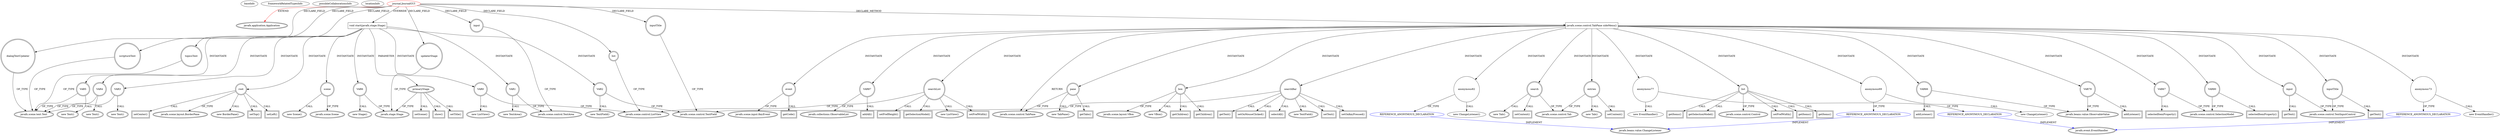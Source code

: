 digraph {
baseInfo[graphId=2926,category="extension_graph",isAnonymous=false,possibleRelation=true]
frameworkRelatedTypesInfo[0="javafx.application.Application"]
possibleCollaborationsInfo[0="2926~CLIENT_METHOD_DECLARATION-INSTANTIATION-~javafx.application.Application ~javafx.beans.value.ChangeListener ~false~true",1="2926~CLIENT_METHOD_DECLARATION-INSTANTIATION-~javafx.application.Application ~javafx.event.EventHandler ~false~true"]
locationInfo[projectName="hibbards011-JournalRepository",filePath="/hibbards011-JournalRepository/JournalRepository-master/src/journal/JournalGUI.java",contextSignature="JournalGUI",graphId="2926"]
0[label="journal.JournalGUI",vertexType="ROOT_CLIENT_CLASS_DECLARATION",isFrameworkType=false,color=red]
1[label="javafx.application.Application",vertexType="FRAMEWORK_CLASS_TYPE",isFrameworkType=true,peripheries=2]
2[label="dialogTextUpdater",vertexType="FIELD_DECLARATION",isFrameworkType=true,peripheries=2,shape=circle]
3[label="javafx.scene.text.Text",vertexType="FRAMEWORK_CLASS_TYPE",isFrameworkType=true,peripheries=2]
4[label="input",vertexType="FIELD_DECLARATION",isFrameworkType=true,peripheries=2,shape=circle]
5[label="javafx.scene.control.TextArea",vertexType="FRAMEWORK_CLASS_TYPE",isFrameworkType=true,peripheries=2]
6[label="inputTitle",vertexType="FIELD_DECLARATION",isFrameworkType=true,peripheries=2,shape=circle]
7[label="javafx.scene.control.TextField",vertexType="FRAMEWORK_CLASS_TYPE",isFrameworkType=true,peripheries=2]
8[label="list",vertexType="FIELD_DECLARATION",isFrameworkType=true,peripheries=2,shape=circle]
9[label="javafx.scene.control.ListView",vertexType="FRAMEWORK_CLASS_TYPE",isFrameworkType=true,peripheries=2]
10[label="scriptureText",vertexType="FIELD_DECLARATION",isFrameworkType=true,peripheries=2,shape=circle]
12[label="topicsText",vertexType="FIELD_DECLARATION",isFrameworkType=true,peripheries=2,shape=circle]
14[label="updaterStage",vertexType="FIELD_DECLARATION",isFrameworkType=true,peripheries=2,shape=circle]
15[label="javafx.stage.Stage",vertexType="FRAMEWORK_CLASS_TYPE",isFrameworkType=true,peripheries=2]
16[label="void start(javafx.stage.Stage)",vertexType="OVERRIDING_METHOD_DECLARATION",isFrameworkType=false,shape=box]
17[label="primaryStage",vertexType="PARAMETER_DECLARATION",isFrameworkType=true,peripheries=2]
20[label="VAR0",vertexType="VARIABLE_EXPRESION",isFrameworkType=true,peripheries=2,shape=circle]
19[label="new ListView()",vertexType="CONSTRUCTOR_CALL",isFrameworkType=true,peripheries=2]
23[label="VAR1",vertexType="VARIABLE_EXPRESION",isFrameworkType=true,peripheries=2,shape=circle]
22[label="new TextArea()",vertexType="CONSTRUCTOR_CALL",isFrameworkType=true,peripheries=2]
26[label="VAR2",vertexType="VARIABLE_EXPRESION",isFrameworkType=true,peripheries=2,shape=circle]
25[label="new TextField()",vertexType="CONSTRUCTOR_CALL",isFrameworkType=true,peripheries=2]
29[label="VAR3",vertexType="VARIABLE_EXPRESION",isFrameworkType=true,peripheries=2,shape=circle]
28[label="new Text()",vertexType="CONSTRUCTOR_CALL",isFrameworkType=true,peripheries=2]
32[label="VAR4",vertexType="VARIABLE_EXPRESION",isFrameworkType=true,peripheries=2,shape=circle]
31[label="new Text()",vertexType="CONSTRUCTOR_CALL",isFrameworkType=true,peripheries=2]
35[label="VAR5",vertexType="VARIABLE_EXPRESION",isFrameworkType=true,peripheries=2,shape=circle]
34[label="new Text()",vertexType="CONSTRUCTOR_CALL",isFrameworkType=true,peripheries=2]
38[label="VAR6",vertexType="VARIABLE_EXPRESION",isFrameworkType=true,peripheries=2,shape=circle]
37[label="new Stage()",vertexType="CONSTRUCTOR_CALL",isFrameworkType=true,peripheries=2]
41[label="setTitle()",vertexType="INSIDE_CALL",isFrameworkType=true,peripheries=2,shape=box]
43[label="root",vertexType="VARIABLE_EXPRESION",isFrameworkType=true,peripheries=2,shape=circle]
44[label="javafx.scene.layout.BorderPane",vertexType="FRAMEWORK_CLASS_TYPE",isFrameworkType=true,peripheries=2]
42[label="new BorderPane()",vertexType="CONSTRUCTOR_CALL",isFrameworkType=true,peripheries=2]
46[label="setTop()",vertexType="INSIDE_CALL",isFrameworkType=true,peripheries=2,shape=box]
48[label="setLeft()",vertexType="INSIDE_CALL",isFrameworkType=true,peripheries=2,shape=box]
50[label="setCenter()",vertexType="INSIDE_CALL",isFrameworkType=true,peripheries=2,shape=box]
52[label="scene",vertexType="VARIABLE_EXPRESION",isFrameworkType=true,peripheries=2,shape=circle]
53[label="javafx.scene.Scene",vertexType="FRAMEWORK_CLASS_TYPE",isFrameworkType=true,peripheries=2]
51[label="new Scene()",vertexType="CONSTRUCTOR_CALL",isFrameworkType=true,peripheries=2]
55[label="setScene()",vertexType="INSIDE_CALL",isFrameworkType=true,peripheries=2,shape=box]
57[label="show()",vertexType="INSIDE_CALL",isFrameworkType=true,peripheries=2,shape=box]
154[label="javafx.scene.control.TabPane sideMenu()",vertexType="CLIENT_METHOD_DECLARATION",isFrameworkType=false,shape=box]
155[label="javafx.scene.control.TabPane",vertexType="FRAMEWORK_CLASS_TYPE",isFrameworkType=true,peripheries=2]
157[label="pane",vertexType="VARIABLE_EXPRESION",isFrameworkType=true,peripheries=2,shape=circle]
156[label="new TabPane()",vertexType="CONSTRUCTOR_CALL",isFrameworkType=true,peripheries=2]
160[label="box",vertexType="VARIABLE_EXPRESION",isFrameworkType=true,peripheries=2,shape=circle]
161[label="javafx.scene.layout.VBox",vertexType="FRAMEWORK_CLASS_TYPE",isFrameworkType=true,peripheries=2]
159[label="new VBox()",vertexType="CONSTRUCTOR_CALL",isFrameworkType=true,peripheries=2]
163[label="searchBar",vertexType="VARIABLE_EXPRESION",isFrameworkType=true,peripheries=2,shape=circle]
162[label="new TextField()",vertexType="CONSTRUCTOR_CALL",isFrameworkType=true,peripheries=2]
166[label="entries",vertexType="VARIABLE_EXPRESION",isFrameworkType=true,peripheries=2,shape=circle]
167[label="javafx.scene.control.Tab",vertexType="FRAMEWORK_CLASS_TYPE",isFrameworkType=true,peripheries=2]
165[label="new Tab()",vertexType="CONSTRUCTOR_CALL",isFrameworkType=true,peripheries=2]
169[label="search",vertexType="VARIABLE_EXPRESION",isFrameworkType=true,peripheries=2,shape=circle]
168[label="new Tab()",vertexType="CONSTRUCTOR_CALL",isFrameworkType=true,peripheries=2]
172[label="searchList",vertexType="VARIABLE_EXPRESION",isFrameworkType=true,peripheries=2,shape=circle]
171[label="new ListView()",vertexType="CONSTRUCTOR_CALL",isFrameworkType=true,peripheries=2]
174[label="list",vertexType="VARIABLE_EXPRESION",isFrameworkType=true,peripheries=2,shape=circle]
176[label="javafx.scene.control.Control",vertexType="FRAMEWORK_CLASS_TYPE",isFrameworkType=true,peripheries=2]
175[label="setPrefWidth()",vertexType="INSIDE_CALL",isFrameworkType=true,peripheries=2,shape=box]
178[label="setPrefWidth()",vertexType="INSIDE_CALL",isFrameworkType=true,peripheries=2,shape=box]
180[label="setPrefHeight()",vertexType="INSIDE_CALL",isFrameworkType=true,peripheries=2,shape=box]
182[label="setText()",vertexType="INSIDE_CALL",isFrameworkType=true,peripheries=2,shape=box]
184[label="getItems()",vertexType="INSIDE_CALL",isFrameworkType=true,peripheries=2,shape=box]
186[label="getItems()",vertexType="INSIDE_CALL",isFrameworkType=true,peripheries=2,shape=box]
188[label="getItems()",vertexType="INSIDE_CALL",isFrameworkType=true,peripheries=2,shape=box]
189[label="VAR66",vertexType="VARIABLE_EXPRESION",isFrameworkType=true,peripheries=2,shape=circle]
191[label="javafx.beans.value.ObservableValue",vertexType="FRAMEWORK_INTERFACE_TYPE",isFrameworkType=true,peripheries=2]
190[label="addListener()",vertexType="INSIDE_CALL",isFrameworkType=true,peripheries=2,shape=box]
192[label="VAR67",vertexType="VARIABLE_EXPRESION",isFrameworkType=true,peripheries=2,shape=circle]
194[label="javafx.scene.control.SelectionModel",vertexType="FRAMEWORK_CLASS_TYPE",isFrameworkType=true,peripheries=2]
193[label="selectedItemProperty()",vertexType="INSIDE_CALL",isFrameworkType=true,peripheries=2,shape=box]
196[label="getSelectionModel()",vertexType="INSIDE_CALL",isFrameworkType=true,peripheries=2,shape=box]
198[label="anonymous69",vertexType="VARIABLE_EXPRESION",isFrameworkType=false,shape=circle]
199[label="REFERENCE_ANONYMOUS_DECLARATION",vertexType="REFERENCE_ANONYMOUS_DECLARATION",isFrameworkType=false,color=blue]
200[label="javafx.beans.value.ChangeListener",vertexType="FRAMEWORK_INTERFACE_TYPE",isFrameworkType=true,peripheries=2]
197[label="new ChangeListener()",vertexType="CONSTRUCTOR_CALL",isFrameworkType=false]
201[label="inputTitle",vertexType="VARIABLE_EXPRESION",isFrameworkType=true,peripheries=2,shape=circle]
203[label="javafx.scene.control.TextInputControl",vertexType="FRAMEWORK_CLASS_TYPE",isFrameworkType=true,peripheries=2]
202[label="getText()",vertexType="INSIDE_CALL",isFrameworkType=true,peripheries=2,shape=box]
204[label="input",vertexType="VARIABLE_EXPRESION",isFrameworkType=true,peripheries=2,shape=circle]
205[label="getText()",vertexType="INSIDE_CALL",isFrameworkType=true,peripheries=2,shape=box]
208[label="setOnKeyPressed()",vertexType="INSIDE_CALL",isFrameworkType=true,peripheries=2,shape=box]
210[label="anonymous73",vertexType="VARIABLE_EXPRESION",isFrameworkType=false,shape=circle]
211[label="REFERENCE_ANONYMOUS_DECLARATION",vertexType="REFERENCE_ANONYMOUS_DECLARATION",isFrameworkType=false,color=blue]
212[label="javafx.event.EventHandler",vertexType="FRAMEWORK_INTERFACE_TYPE",isFrameworkType=true,peripheries=2]
209[label="new EventHandler()",vertexType="CONSTRUCTOR_CALL",isFrameworkType=false]
213[label="event",vertexType="VARIABLE_EXPRESION",isFrameworkType=true,peripheries=2,shape=circle]
215[label="javafx.scene.input.KeyEvent",vertexType="FRAMEWORK_CLASS_TYPE",isFrameworkType=true,peripheries=2]
214[label="getCode()",vertexType="INSIDE_CALL",isFrameworkType=true,peripheries=2,shape=box]
217[label="getText()",vertexType="INSIDE_CALL",isFrameworkType=true,peripheries=2,shape=box]
219[label="setOnMouseClicked()",vertexType="INSIDE_CALL",isFrameworkType=true,peripheries=2,shape=box]
221[label="anonymous77",vertexType="VARIABLE_EXPRESION",isFrameworkType=false,shape=circle]
222[label="REFERENCE_ANONYMOUS_DECLARATION",vertexType="REFERENCE_ANONYMOUS_DECLARATION",isFrameworkType=false,color=blue]
220[label="new EventHandler()",vertexType="CONSTRUCTOR_CALL",isFrameworkType=false]
225[label="selectAll()",vertexType="INSIDE_CALL",isFrameworkType=true,peripheries=2,shape=box]
226[label="VAR79",vertexType="VARIABLE_EXPRESION",isFrameworkType=true,peripheries=2,shape=circle]
227[label="addListener()",vertexType="INSIDE_CALL",isFrameworkType=true,peripheries=2,shape=box]
229[label="VAR80",vertexType="VARIABLE_EXPRESION",isFrameworkType=true,peripheries=2,shape=circle]
230[label="selectedItemProperty()",vertexType="INSIDE_CALL",isFrameworkType=true,peripheries=2,shape=box]
233[label="getSelectionModel()",vertexType="INSIDE_CALL",isFrameworkType=true,peripheries=2,shape=box]
235[label="anonymous82",vertexType="VARIABLE_EXPRESION",isFrameworkType=false,shape=circle]
236[label="REFERENCE_ANONYMOUS_DECLARATION",vertexType="REFERENCE_ANONYMOUS_DECLARATION",isFrameworkType=false,color=blue]
234[label="new ChangeListener()",vertexType="CONSTRUCTOR_CALL",isFrameworkType=false]
239[label="getChildren()",vertexType="INSIDE_CALL",isFrameworkType=true,peripheries=2,shape=box]
241[label="getChildren()",vertexType="INSIDE_CALL",isFrameworkType=true,peripheries=2,shape=box]
243[label="setContent()",vertexType="INSIDE_CALL",isFrameworkType=true,peripheries=2,shape=box]
245[label="setContent()",vertexType="INSIDE_CALL",isFrameworkType=true,peripheries=2,shape=box]
246[label="VAR87",vertexType="VARIABLE_EXPRESION",isFrameworkType=true,peripheries=2,shape=circle]
248[label="javafx.collections.ObservableList",vertexType="FRAMEWORK_INTERFACE_TYPE",isFrameworkType=true,peripheries=2]
247[label="addAll()",vertexType="INSIDE_CALL",isFrameworkType=true,peripheries=2,shape=box]
250[label="getTabs()",vertexType="INSIDE_CALL",isFrameworkType=true,peripheries=2,shape=box]
0->1[label="EXTEND",color=red]
0->2[label="DECLARE_FIELD"]
2->3[label="OF_TYPE"]
0->4[label="DECLARE_FIELD"]
4->5[label="OF_TYPE"]
0->6[label="DECLARE_FIELD"]
6->7[label="OF_TYPE"]
0->8[label="DECLARE_FIELD"]
8->9[label="OF_TYPE"]
0->10[label="DECLARE_FIELD"]
10->3[label="OF_TYPE"]
0->12[label="DECLARE_FIELD"]
12->3[label="OF_TYPE"]
0->14[label="DECLARE_FIELD"]
14->15[label="OF_TYPE"]
0->16[label="OVERRIDE"]
17->15[label="OF_TYPE"]
16->17[label="PARAMETER"]
16->20[label="INSTANTIATE"]
20->9[label="OF_TYPE"]
20->19[label="CALL"]
16->23[label="INSTANTIATE"]
23->5[label="OF_TYPE"]
23->22[label="CALL"]
16->26[label="INSTANTIATE"]
26->7[label="OF_TYPE"]
26->25[label="CALL"]
16->29[label="INSTANTIATE"]
29->3[label="OF_TYPE"]
29->28[label="CALL"]
16->32[label="INSTANTIATE"]
32->3[label="OF_TYPE"]
32->31[label="CALL"]
16->35[label="INSTANTIATE"]
35->3[label="OF_TYPE"]
35->34[label="CALL"]
16->38[label="INSTANTIATE"]
38->15[label="OF_TYPE"]
38->37[label="CALL"]
17->41[label="CALL"]
16->43[label="INSTANTIATE"]
43->44[label="OF_TYPE"]
43->42[label="CALL"]
43->46[label="CALL"]
43->48[label="CALL"]
43->50[label="CALL"]
16->52[label="INSTANTIATE"]
52->53[label="OF_TYPE"]
52->51[label="CALL"]
17->55[label="CALL"]
17->57[label="CALL"]
0->154[label="DECLARE_METHOD"]
154->155[label="RETURN"]
154->157[label="INSTANTIATE"]
157->155[label="OF_TYPE"]
157->156[label="CALL"]
154->160[label="INSTANTIATE"]
160->161[label="OF_TYPE"]
160->159[label="CALL"]
154->163[label="INSTANTIATE"]
163->7[label="OF_TYPE"]
163->162[label="CALL"]
154->166[label="INSTANTIATE"]
166->167[label="OF_TYPE"]
166->165[label="CALL"]
154->169[label="INSTANTIATE"]
169->167[label="OF_TYPE"]
169->168[label="CALL"]
154->172[label="INSTANTIATE"]
172->9[label="OF_TYPE"]
172->171[label="CALL"]
154->174[label="INSTANTIATE"]
174->176[label="OF_TYPE"]
174->175[label="CALL"]
172->178[label="CALL"]
172->180[label="CALL"]
163->182[label="CALL"]
174->184[label="CALL"]
174->186[label="CALL"]
174->188[label="CALL"]
154->189[label="INSTANTIATE"]
189->191[label="OF_TYPE"]
189->190[label="CALL"]
154->192[label="INSTANTIATE"]
192->194[label="OF_TYPE"]
192->193[label="CALL"]
174->196[label="CALL"]
154->198[label="INSTANTIATE"]
199->200[label="IMPLEMENT",color=blue]
198->199[label="OF_TYPE"]
198->197[label="CALL"]
154->201[label="INSTANTIATE"]
201->203[label="OF_TYPE"]
201->202[label="CALL"]
154->204[label="INSTANTIATE"]
204->203[label="OF_TYPE"]
204->205[label="CALL"]
163->208[label="CALL"]
154->210[label="INSTANTIATE"]
211->212[label="IMPLEMENT",color=blue]
210->211[label="OF_TYPE"]
210->209[label="CALL"]
154->213[label="INSTANTIATE"]
213->215[label="OF_TYPE"]
213->214[label="CALL"]
163->217[label="CALL"]
163->219[label="CALL"]
154->221[label="INSTANTIATE"]
222->212[label="IMPLEMENT",color=blue]
221->222[label="OF_TYPE"]
221->220[label="CALL"]
163->225[label="CALL"]
154->226[label="INSTANTIATE"]
226->191[label="OF_TYPE"]
226->227[label="CALL"]
154->229[label="INSTANTIATE"]
229->194[label="OF_TYPE"]
229->230[label="CALL"]
172->233[label="CALL"]
154->235[label="INSTANTIATE"]
236->200[label="IMPLEMENT",color=blue]
235->236[label="OF_TYPE"]
235->234[label="CALL"]
160->239[label="CALL"]
160->241[label="CALL"]
166->243[label="CALL"]
169->245[label="CALL"]
154->246[label="INSTANTIATE"]
246->248[label="OF_TYPE"]
246->247[label="CALL"]
157->250[label="CALL"]
}
